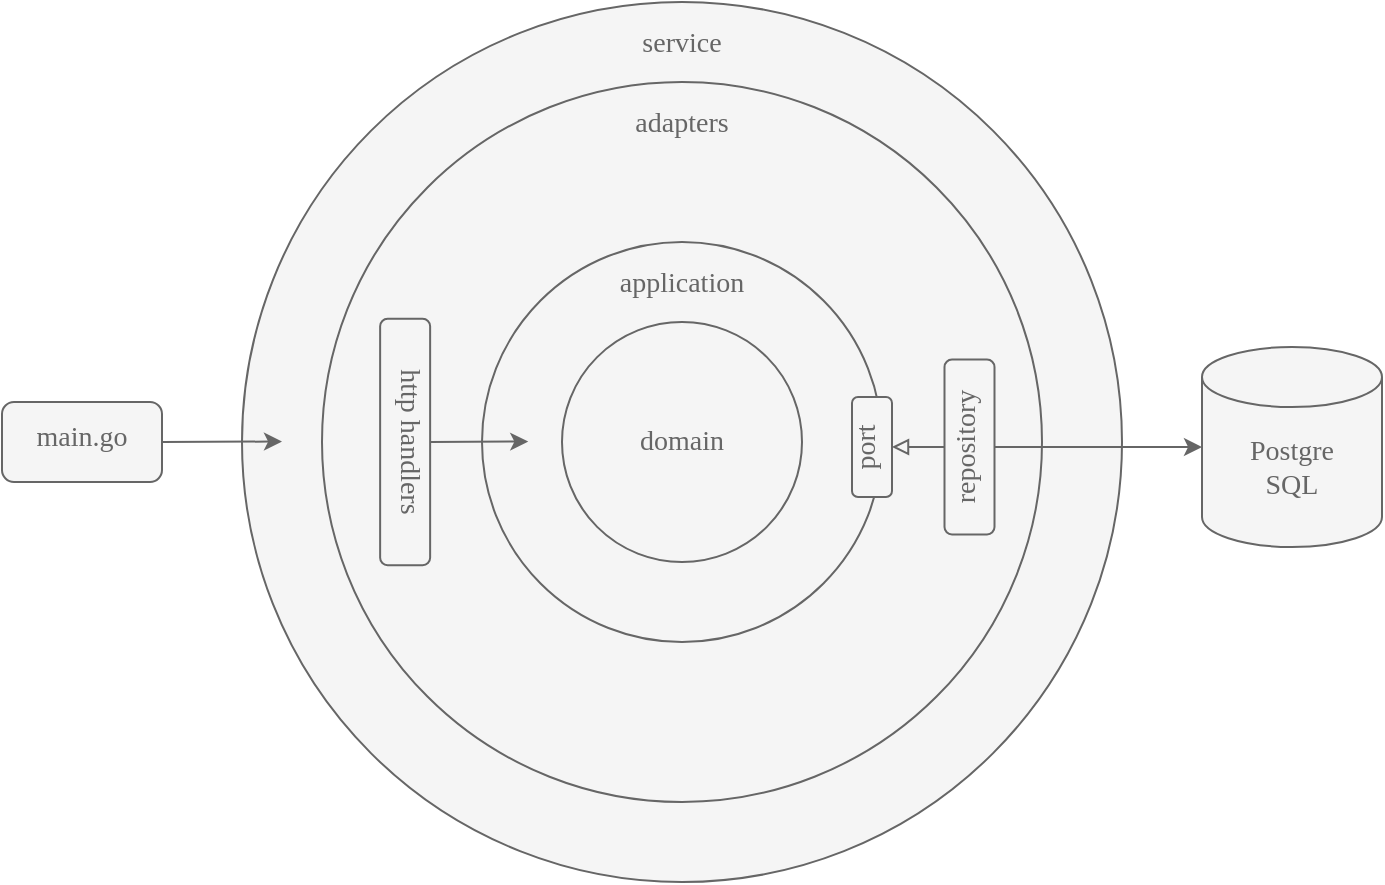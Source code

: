 <mxfile version="14.6.13" type="device"><diagram id="CjKrc6ujnDqnWxkGW9li" name="Page-1"><mxGraphModel dx="696" dy="500" grid="1" gridSize="10" guides="1" tooltips="1" connect="1" arrows="1" fold="1" page="1" pageScale="1" pageWidth="1100" pageHeight="850" math="0" shadow="0"><root><mxCell id="0"/><mxCell id="1" parent="0"/><mxCell id="SkDqRwQ6HVxpMeEu2fZk-6" value="service" style="ellipse;whiteSpace=wrap;html=1;aspect=fixed;verticalAlign=top;fontFamily=Comic Sans MS;fontSize=14;fillColor=#f5f5f5;strokeColor=#666666;spacingTop=6;fontColor=#666666;" parent="1" vertex="1"><mxGeometry x="240" y="120" width="440" height="440" as="geometry"/></mxCell><mxCell id="SkDqRwQ6HVxpMeEu2fZk-5" value="adapters" style="ellipse;whiteSpace=wrap;html=1;aspect=fixed;verticalAlign=top;fontFamily=Comic Sans MS;fontSize=14;fillColor=#f5f5f5;strokeColor=#666666;spacingTop=6;fontColor=#666666;" parent="1" vertex="1"><mxGeometry x="280" y="160" width="360" height="360" as="geometry"/></mxCell><mxCell id="SkDqRwQ6HVxpMeEu2fZk-4" value="application" style="ellipse;whiteSpace=wrap;html=1;aspect=fixed;verticalAlign=top;fontFamily=Comic Sans MS;fontSize=14;fillColor=#f5f5f5;strokeColor=#666666;spacingTop=6;fontColor=#666666;" parent="1" vertex="1"><mxGeometry x="360" y="240" width="200" height="200" as="geometry"/></mxCell><mxCell id="SkDqRwQ6HVxpMeEu2fZk-3" value="domain" style="ellipse;whiteSpace=wrap;html=1;aspect=fixed;verticalAlign=middle;fontFamily=Comic Sans MS;fontSize=14;fillColor=#f5f5f5;strokeColor=#666666;fontColor=#666666;" parent="1" vertex="1"><mxGeometry x="400" y="280" width="120" height="120" as="geometry"/></mxCell><mxCell id="-VBzGDNlHt9LjnwosonD-7" value="port" style="rounded=1;whiteSpace=wrap;html=1;shadow=0;fontFamily=Comic Sans MS;fontSize=14;spacingTop=-6;fillColor=#f5f5f5;strokeColor=#666666;rotation=-90;fontColor=#666666;" parent="1" vertex="1"><mxGeometry x="530" y="332.5" width="50" height="20" as="geometry"/></mxCell><mxCell id="mcJrHTW9clH7XFjEqCEq-4" style="edgeStyle=none;rounded=0;orthogonalLoop=1;jettySize=auto;html=1;entryX=0.5;entryY=1;entryDx=0;entryDy=0;fillColor=#f5f5f5;strokeColor=#666666;endArrow=block;endFill=0;fontColor=#666666;fontSize=14;" edge="1" parent="1" source="mcJrHTW9clH7XFjEqCEq-3" target="-VBzGDNlHt9LjnwosonD-7"><mxGeometry relative="1" as="geometry"/></mxCell><mxCell id="mcJrHTW9clH7XFjEqCEq-10" style="edgeStyle=none;rounded=0;orthogonalLoop=1;jettySize=auto;html=1;entryX=0;entryY=0.5;entryDx=0;entryDy=0;entryPerimeter=0;fontFamily=Comic Sans MS;endArrow=classic;endFill=1;strokeWidth=1;fillColor=#f5f5f5;strokeColor=#666666;fontColor=#666666;fontSize=14;" edge="1" parent="1" source="mcJrHTW9clH7XFjEqCEq-3" target="mcJrHTW9clH7XFjEqCEq-9"><mxGeometry relative="1" as="geometry"/></mxCell><mxCell id="mcJrHTW9clH7XFjEqCEq-3" value="repository" style="rounded=1;whiteSpace=wrap;html=1;shadow=0;fontFamily=Comic Sans MS;fontSize=14;spacingTop=-4;fillColor=#f5f5f5;strokeColor=#666666;rotation=-90;fontColor=#666666;" vertex="1" parent="1"><mxGeometry x="560" y="330" width="87.5" height="25" as="geometry"/></mxCell><mxCell id="mcJrHTW9clH7XFjEqCEq-5" value="http handlers" style="rounded=1;whiteSpace=wrap;html=1;shadow=0;fontFamily=Comic Sans MS;fontSize=14;spacingTop=-4;fillColor=#f5f5f5;strokeColor=#666666;rotation=90;fontColor=#666666;" vertex="1" parent="1"><mxGeometry x="260" y="327.5" width="123.13" height="25" as="geometry"/></mxCell><mxCell id="mcJrHTW9clH7XFjEqCEq-9" value="Postgre&lt;br&gt;SQL" style="shape=cylinder3;whiteSpace=wrap;html=1;boundedLbl=1;backgroundOutline=1;size=15;fillColor=#f5f5f5;strokeColor=#666666;fontFamily=Comic Sans MS;fontColor=#666666;spacingTop=-4;fontSize=14;" vertex="1" parent="1"><mxGeometry x="720" y="292.5" width="90" height="100" as="geometry"/></mxCell><mxCell id="mcJrHTW9clH7XFjEqCEq-20" value="main.go" style="rounded=1;whiteSpace=wrap;html=1;shadow=0;fontFamily=Comic Sans MS;fontSize=14;spacingTop=-4;fillColor=#f5f5f5;strokeColor=#666666;rotation=0;fontColor=#666666;" vertex="1" parent="1"><mxGeometry x="120" y="320" width="80" height="40" as="geometry"/></mxCell><mxCell id="mcJrHTW9clH7XFjEqCEq-25" style="edgeStyle=none;rounded=0;orthogonalLoop=1;jettySize=auto;html=1;fillColor=#f5f5f5;strokeColor=#666666;endArrow=classic;endFill=1;fontColor=#666666;fontSize=14;exitX=0.5;exitY=0;exitDx=0;exitDy=0;" edge="1" parent="1" source="mcJrHTW9clH7XFjEqCEq-5"><mxGeometry relative="1" as="geometry"><mxPoint x="343.125" y="339.76" as="sourcePoint"/><mxPoint x="383.13" y="339.76" as="targetPoint"/></mxGeometry></mxCell><mxCell id="mcJrHTW9clH7XFjEqCEq-26" style="edgeStyle=none;rounded=0;orthogonalLoop=1;jettySize=auto;html=1;fontFamily=Comic Sans MS;fontColor=#666666;endArrow=classic;endFill=1;strokeWidth=1;fillColor=#f5f5f5;strokeColor=#666666;fontSize=14;exitX=1;exitY=0.5;exitDx=0;exitDy=0;" edge="1" parent="1" source="mcJrHTW9clH7XFjEqCEq-20"><mxGeometry relative="1" as="geometry"><mxPoint x="220" y="339.76" as="sourcePoint"/><mxPoint x="260" y="339.76" as="targetPoint"/></mxGeometry></mxCell></root></mxGraphModel></diagram></mxfile>